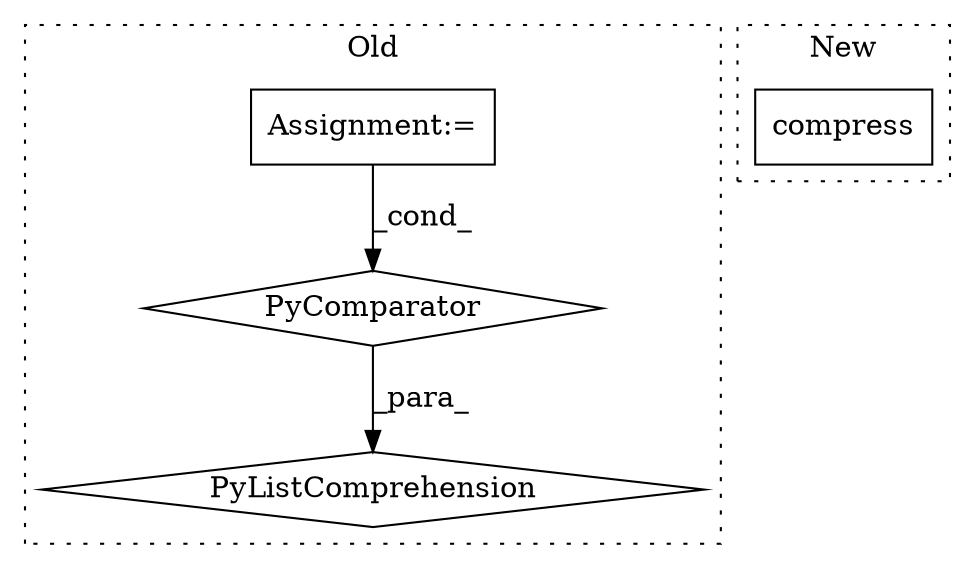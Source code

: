 digraph G {
subgraph cluster0 {
1 [label="PyComparator" a="113" s="2111" l="60" shape="diamond"];
3 [label="PyListComprehension" a="109" s="2052" l="127" shape="diamond"];
4 [label="Assignment:=" a="7" s="2111" l="60" shape="box"];
label = "Old";
style="dotted";
}
subgraph cluster1 {
2 [label="compress" a="32" s="2063,2111" l="9,1" shape="box"];
label = "New";
style="dotted";
}
1 -> 3 [label="_para_"];
4 -> 1 [label="_cond_"];
}
